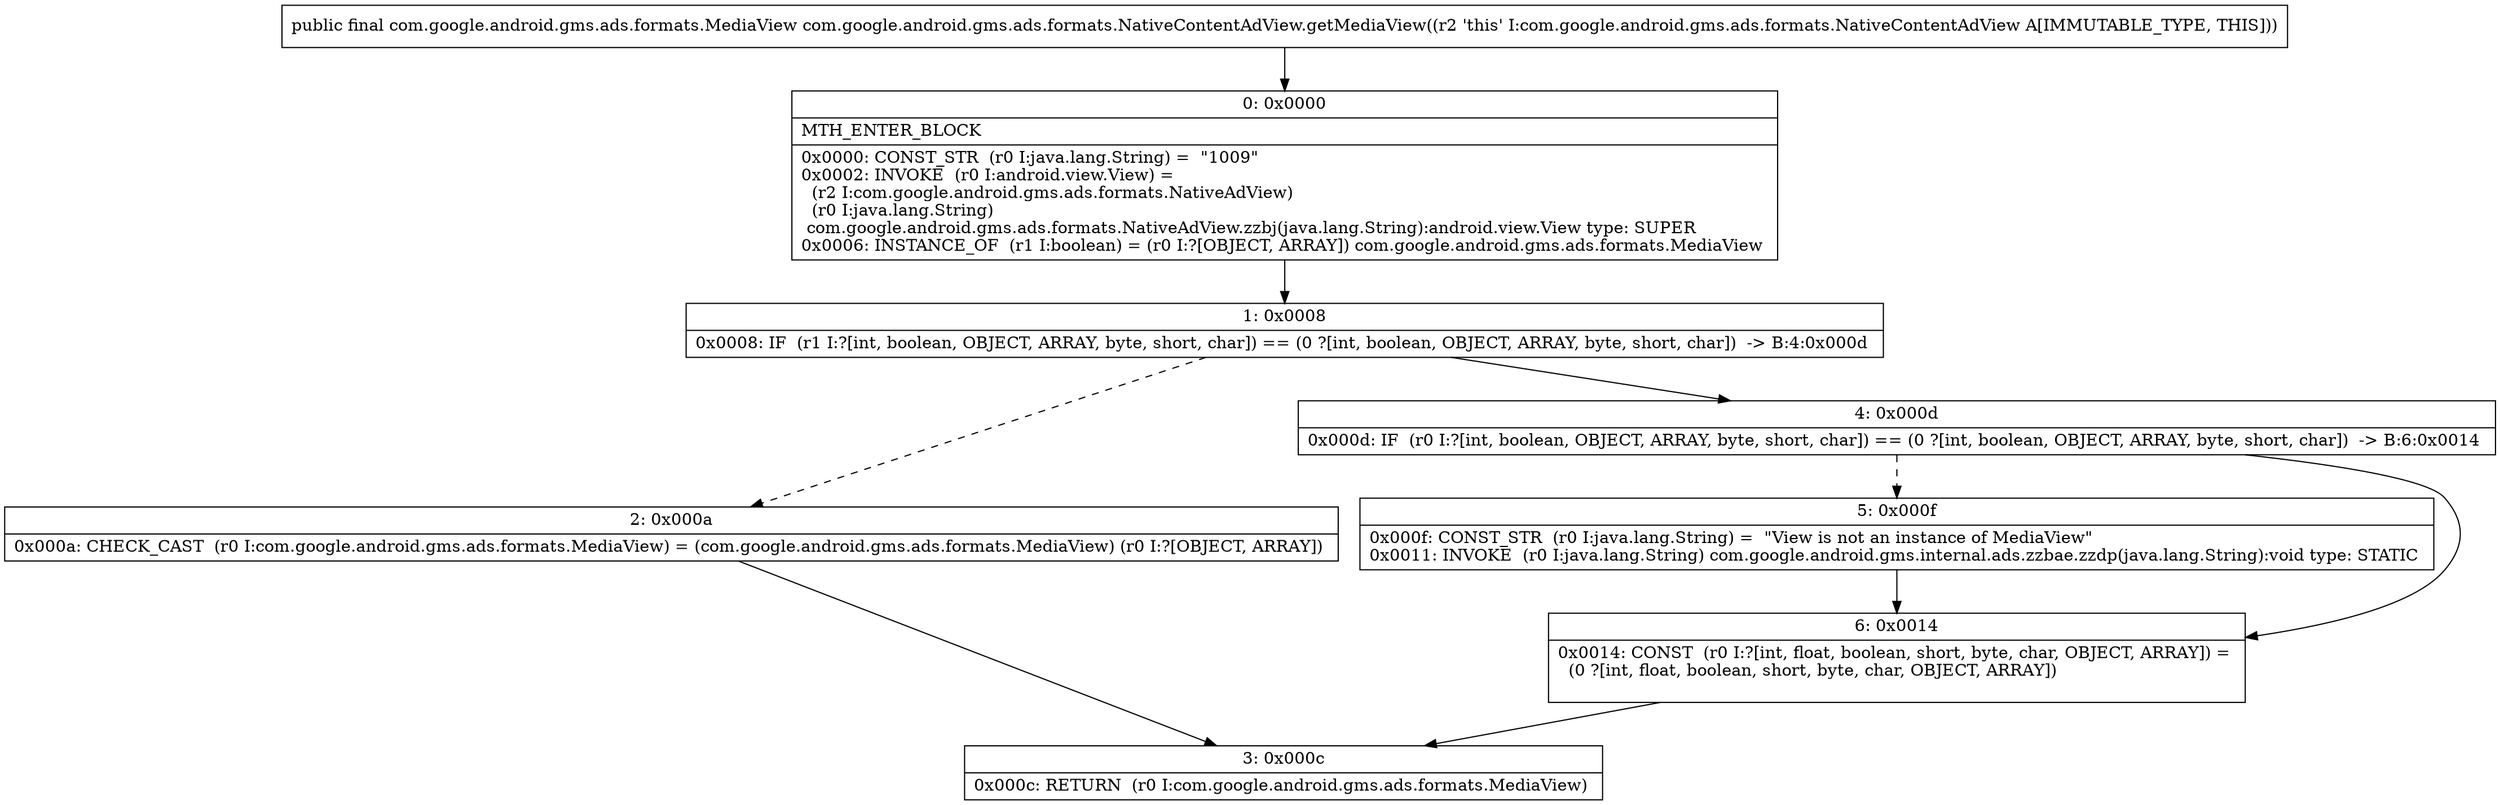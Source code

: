 digraph "CFG forcom.google.android.gms.ads.formats.NativeContentAdView.getMediaView()Lcom\/google\/android\/gms\/ads\/formats\/MediaView;" {
Node_0 [shape=record,label="{0\:\ 0x0000|MTH_ENTER_BLOCK\l|0x0000: CONST_STR  (r0 I:java.lang.String) =  \"1009\" \l0x0002: INVOKE  (r0 I:android.view.View) = \l  (r2 I:com.google.android.gms.ads.formats.NativeAdView)\l  (r0 I:java.lang.String)\l com.google.android.gms.ads.formats.NativeAdView.zzbj(java.lang.String):android.view.View type: SUPER \l0x0006: INSTANCE_OF  (r1 I:boolean) = (r0 I:?[OBJECT, ARRAY]) com.google.android.gms.ads.formats.MediaView \l}"];
Node_1 [shape=record,label="{1\:\ 0x0008|0x0008: IF  (r1 I:?[int, boolean, OBJECT, ARRAY, byte, short, char]) == (0 ?[int, boolean, OBJECT, ARRAY, byte, short, char])  \-\> B:4:0x000d \l}"];
Node_2 [shape=record,label="{2\:\ 0x000a|0x000a: CHECK_CAST  (r0 I:com.google.android.gms.ads.formats.MediaView) = (com.google.android.gms.ads.formats.MediaView) (r0 I:?[OBJECT, ARRAY]) \l}"];
Node_3 [shape=record,label="{3\:\ 0x000c|0x000c: RETURN  (r0 I:com.google.android.gms.ads.formats.MediaView) \l}"];
Node_4 [shape=record,label="{4\:\ 0x000d|0x000d: IF  (r0 I:?[int, boolean, OBJECT, ARRAY, byte, short, char]) == (0 ?[int, boolean, OBJECT, ARRAY, byte, short, char])  \-\> B:6:0x0014 \l}"];
Node_5 [shape=record,label="{5\:\ 0x000f|0x000f: CONST_STR  (r0 I:java.lang.String) =  \"View is not an instance of MediaView\" \l0x0011: INVOKE  (r0 I:java.lang.String) com.google.android.gms.internal.ads.zzbae.zzdp(java.lang.String):void type: STATIC \l}"];
Node_6 [shape=record,label="{6\:\ 0x0014|0x0014: CONST  (r0 I:?[int, float, boolean, short, byte, char, OBJECT, ARRAY]) = \l  (0 ?[int, float, boolean, short, byte, char, OBJECT, ARRAY])\l \l}"];
MethodNode[shape=record,label="{public final com.google.android.gms.ads.formats.MediaView com.google.android.gms.ads.formats.NativeContentAdView.getMediaView((r2 'this' I:com.google.android.gms.ads.formats.NativeContentAdView A[IMMUTABLE_TYPE, THIS])) }"];
MethodNode -> Node_0;
Node_0 -> Node_1;
Node_1 -> Node_2[style=dashed];
Node_1 -> Node_4;
Node_2 -> Node_3;
Node_4 -> Node_5[style=dashed];
Node_4 -> Node_6;
Node_5 -> Node_6;
Node_6 -> Node_3;
}

